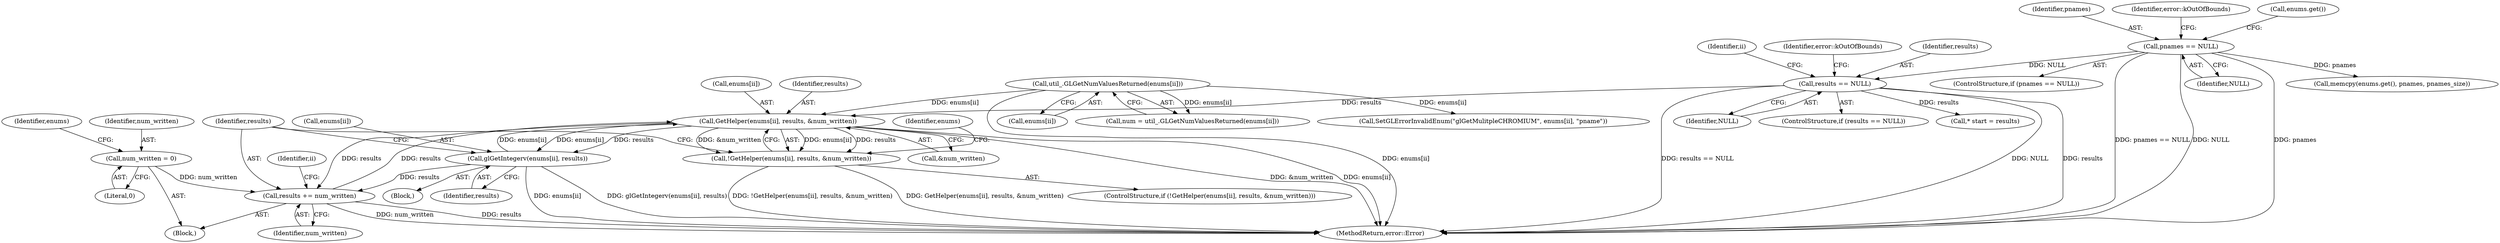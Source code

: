 digraph "0_Chrome_3aad1a37affb1ab70d1897f2b03eb8c077264984@array" {
"1000276" [label="(Call,GetHelper(enums[ii], results, &num_written))"];
"1000284" [label="(Call,glGetIntegerv(enums[ii], results))"];
"1000276" [label="(Call,GetHelper(enums[ii], results, &num_written))"];
"1000161" [label="(Call,util_.GLGetNumValuesReturned(enums[ii]))"];
"1000289" [label="(Call,results += num_written)"];
"1000271" [label="(Call,num_written = 0)"];
"1000231" [label="(Call,results == NULL)"];
"1000132" [label="(Call,pnames == NULL)"];
"1000275" [label="(Call,!GetHelper(enums[ii], results, &num_written))"];
"1000283" [label="(Block,)"];
"1000133" [label="(Identifier,pnames)"];
"1000161" [label="(Call,util_.GLGetNumValuesReturned(enums[ii]))"];
"1000288" [label="(Identifier,results)"];
"1000289" [label="(Call,results += num_written)"];
"1000275" [label="(Call,!GetHelper(enums[ii], results, &num_written))"];
"1000280" [label="(Identifier,results)"];
"1000137" [label="(Identifier,error::kOutOfBounds)"];
"1000285" [label="(Call,enums[ii])"];
"1000291" [label="(Identifier,num_written)"];
"1000277" [label="(Call,enums[ii])"];
"1000134" [label="(Identifier,NULL)"];
"1000286" [label="(Identifier,enums)"];
"1000230" [label="(ControlStructure,if (results == NULL))"];
"1000159" [label="(Call,num = util_.GLGetNumValuesReturned(enums[ii]))"];
"1000140" [label="(Call,enums.get())"];
"1000162" [label="(Call,enums[ii])"];
"1000269" [label="(Block,)"];
"1000256" [label="(Call,* start = results)"];
"1000272" [label="(Identifier,num_written)"];
"1000240" [label="(Identifier,ii)"];
"1000281" [label="(Call,&num_written)"];
"1000236" [label="(Identifier,error::kOutOfBounds)"];
"1000233" [label="(Identifier,NULL)"];
"1000170" [label="(Call,SetGLErrorInvalidEnum(\"glGetMulitpleCHROMIUM\", enums[ii], \"pname\"))"];
"1000290" [label="(Identifier,results)"];
"1000273" [label="(Literal,0)"];
"1000231" [label="(Call,results == NULL)"];
"1000139" [label="(Call,memcpy(enums.get(), pnames, pnames_size))"];
"1000284" [label="(Call,glGetIntegerv(enums[ii], results))"];
"1000271" [label="(Call,num_written = 0)"];
"1000297" [label="(MethodReturn,error::Error)"];
"1000132" [label="(Call,pnames == NULL)"];
"1000232" [label="(Identifier,results)"];
"1000268" [label="(Identifier,ii)"];
"1000278" [label="(Identifier,enums)"];
"1000131" [label="(ControlStructure,if (pnames == NULL))"];
"1000276" [label="(Call,GetHelper(enums[ii], results, &num_written))"];
"1000274" [label="(ControlStructure,if (!GetHelper(enums[ii], results, &num_written)))"];
"1000276" -> "1000275"  [label="AST: "];
"1000276" -> "1000281"  [label="CFG: "];
"1000277" -> "1000276"  [label="AST: "];
"1000280" -> "1000276"  [label="AST: "];
"1000281" -> "1000276"  [label="AST: "];
"1000275" -> "1000276"  [label="CFG: "];
"1000276" -> "1000297"  [label="DDG: &num_written"];
"1000276" -> "1000297"  [label="DDG: enums[ii]"];
"1000276" -> "1000275"  [label="DDG: enums[ii]"];
"1000276" -> "1000275"  [label="DDG: results"];
"1000276" -> "1000275"  [label="DDG: &num_written"];
"1000284" -> "1000276"  [label="DDG: enums[ii]"];
"1000161" -> "1000276"  [label="DDG: enums[ii]"];
"1000289" -> "1000276"  [label="DDG: results"];
"1000231" -> "1000276"  [label="DDG: results"];
"1000276" -> "1000284"  [label="DDG: enums[ii]"];
"1000276" -> "1000284"  [label="DDG: results"];
"1000276" -> "1000289"  [label="DDG: results"];
"1000284" -> "1000283"  [label="AST: "];
"1000284" -> "1000288"  [label="CFG: "];
"1000285" -> "1000284"  [label="AST: "];
"1000288" -> "1000284"  [label="AST: "];
"1000290" -> "1000284"  [label="CFG: "];
"1000284" -> "1000297"  [label="DDG: enums[ii]"];
"1000284" -> "1000297"  [label="DDG: glGetIntegerv(enums[ii], results)"];
"1000284" -> "1000289"  [label="DDG: results"];
"1000161" -> "1000159"  [label="AST: "];
"1000161" -> "1000162"  [label="CFG: "];
"1000162" -> "1000161"  [label="AST: "];
"1000159" -> "1000161"  [label="CFG: "];
"1000161" -> "1000297"  [label="DDG: enums[ii]"];
"1000161" -> "1000159"  [label="DDG: enums[ii]"];
"1000161" -> "1000170"  [label="DDG: enums[ii]"];
"1000289" -> "1000269"  [label="AST: "];
"1000289" -> "1000291"  [label="CFG: "];
"1000290" -> "1000289"  [label="AST: "];
"1000291" -> "1000289"  [label="AST: "];
"1000268" -> "1000289"  [label="CFG: "];
"1000289" -> "1000297"  [label="DDG: results"];
"1000289" -> "1000297"  [label="DDG: num_written"];
"1000271" -> "1000289"  [label="DDG: num_written"];
"1000271" -> "1000269"  [label="AST: "];
"1000271" -> "1000273"  [label="CFG: "];
"1000272" -> "1000271"  [label="AST: "];
"1000273" -> "1000271"  [label="AST: "];
"1000278" -> "1000271"  [label="CFG: "];
"1000231" -> "1000230"  [label="AST: "];
"1000231" -> "1000233"  [label="CFG: "];
"1000232" -> "1000231"  [label="AST: "];
"1000233" -> "1000231"  [label="AST: "];
"1000236" -> "1000231"  [label="CFG: "];
"1000240" -> "1000231"  [label="CFG: "];
"1000231" -> "1000297"  [label="DDG: results == NULL"];
"1000231" -> "1000297"  [label="DDG: NULL"];
"1000231" -> "1000297"  [label="DDG: results"];
"1000132" -> "1000231"  [label="DDG: NULL"];
"1000231" -> "1000256"  [label="DDG: results"];
"1000132" -> "1000131"  [label="AST: "];
"1000132" -> "1000134"  [label="CFG: "];
"1000133" -> "1000132"  [label="AST: "];
"1000134" -> "1000132"  [label="AST: "];
"1000137" -> "1000132"  [label="CFG: "];
"1000140" -> "1000132"  [label="CFG: "];
"1000132" -> "1000297"  [label="DDG: pnames == NULL"];
"1000132" -> "1000297"  [label="DDG: NULL"];
"1000132" -> "1000297"  [label="DDG: pnames"];
"1000132" -> "1000139"  [label="DDG: pnames"];
"1000275" -> "1000274"  [label="AST: "];
"1000286" -> "1000275"  [label="CFG: "];
"1000290" -> "1000275"  [label="CFG: "];
"1000275" -> "1000297"  [label="DDG: !GetHelper(enums[ii], results, &num_written)"];
"1000275" -> "1000297"  [label="DDG: GetHelper(enums[ii], results, &num_written)"];
}
